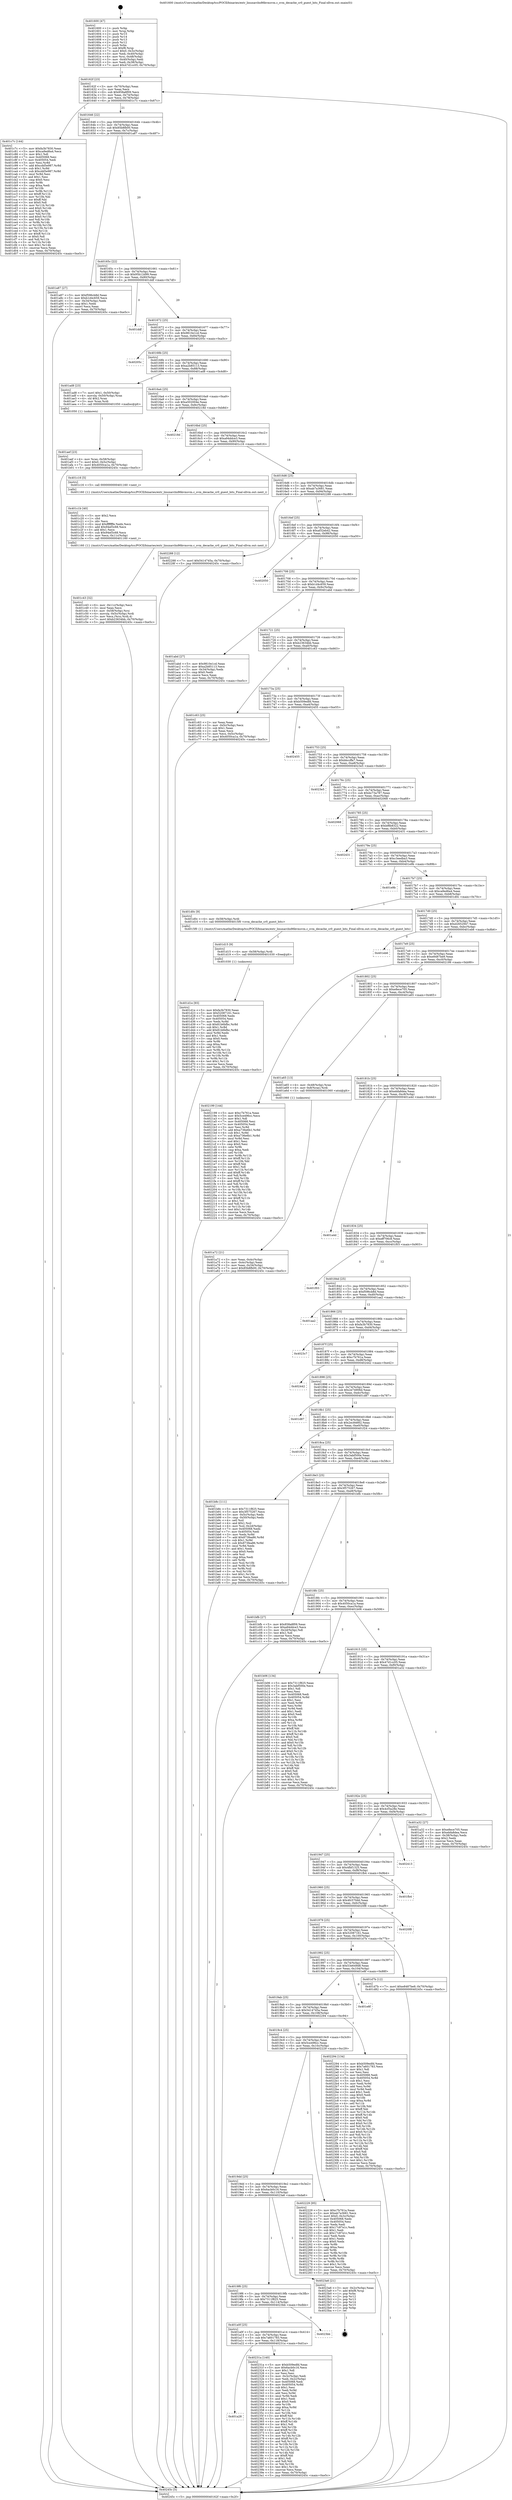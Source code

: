 digraph "0x401600" {
  label = "0x401600 (/mnt/c/Users/mathe/Desktop/tcc/POCII/binaries/extr_linuxarchx86kvmsvm.c_svm_decache_cr0_guest_bits_Final-ollvm.out::main(0))"
  labelloc = "t"
  node[shape=record]

  Entry [label="",width=0.3,height=0.3,shape=circle,fillcolor=black,style=filled]
  "0x40162f" [label="{
     0x40162f [23]\l
     | [instrs]\l
     &nbsp;&nbsp;0x40162f \<+3\>: mov -0x70(%rbp),%eax\l
     &nbsp;&nbsp;0x401632 \<+2\>: mov %eax,%ecx\l
     &nbsp;&nbsp;0x401634 \<+6\>: sub $0x858a8f09,%ecx\l
     &nbsp;&nbsp;0x40163a \<+3\>: mov %eax,-0x74(%rbp)\l
     &nbsp;&nbsp;0x40163d \<+3\>: mov %ecx,-0x78(%rbp)\l
     &nbsp;&nbsp;0x401640 \<+6\>: je 0000000000401c7c \<main+0x67c\>\l
  }"]
  "0x401c7c" [label="{
     0x401c7c [144]\l
     | [instrs]\l
     &nbsp;&nbsp;0x401c7c \<+5\>: mov $0xfa3b7830,%eax\l
     &nbsp;&nbsp;0x401c81 \<+5\>: mov $0xca9ed6a4,%ecx\l
     &nbsp;&nbsp;0x401c86 \<+2\>: mov $0x1,%dl\l
     &nbsp;&nbsp;0x401c88 \<+7\>: mov 0x405068,%esi\l
     &nbsp;&nbsp;0x401c8f \<+7\>: mov 0x405054,%edi\l
     &nbsp;&nbsp;0x401c96 \<+3\>: mov %esi,%r8d\l
     &nbsp;&nbsp;0x401c99 \<+7\>: add $0xcdd5e987,%r8d\l
     &nbsp;&nbsp;0x401ca0 \<+4\>: sub $0x1,%r8d\l
     &nbsp;&nbsp;0x401ca4 \<+7\>: sub $0xcdd5e987,%r8d\l
     &nbsp;&nbsp;0x401cab \<+4\>: imul %r8d,%esi\l
     &nbsp;&nbsp;0x401caf \<+3\>: and $0x1,%esi\l
     &nbsp;&nbsp;0x401cb2 \<+3\>: cmp $0x0,%esi\l
     &nbsp;&nbsp;0x401cb5 \<+4\>: sete %r9b\l
     &nbsp;&nbsp;0x401cb9 \<+3\>: cmp $0xa,%edi\l
     &nbsp;&nbsp;0x401cbc \<+4\>: setl %r10b\l
     &nbsp;&nbsp;0x401cc0 \<+3\>: mov %r9b,%r11b\l
     &nbsp;&nbsp;0x401cc3 \<+4\>: xor $0xff,%r11b\l
     &nbsp;&nbsp;0x401cc7 \<+3\>: mov %r10b,%bl\l
     &nbsp;&nbsp;0x401cca \<+3\>: xor $0xff,%bl\l
     &nbsp;&nbsp;0x401ccd \<+3\>: xor $0x0,%dl\l
     &nbsp;&nbsp;0x401cd0 \<+3\>: mov %r11b,%r14b\l
     &nbsp;&nbsp;0x401cd3 \<+4\>: and $0x0,%r14b\l
     &nbsp;&nbsp;0x401cd7 \<+3\>: and %dl,%r9b\l
     &nbsp;&nbsp;0x401cda \<+3\>: mov %bl,%r15b\l
     &nbsp;&nbsp;0x401cdd \<+4\>: and $0x0,%r15b\l
     &nbsp;&nbsp;0x401ce1 \<+3\>: and %dl,%r10b\l
     &nbsp;&nbsp;0x401ce4 \<+3\>: or %r9b,%r14b\l
     &nbsp;&nbsp;0x401ce7 \<+3\>: or %r10b,%r15b\l
     &nbsp;&nbsp;0x401cea \<+3\>: xor %r15b,%r14b\l
     &nbsp;&nbsp;0x401ced \<+3\>: or %bl,%r11b\l
     &nbsp;&nbsp;0x401cf0 \<+4\>: xor $0xff,%r11b\l
     &nbsp;&nbsp;0x401cf4 \<+3\>: or $0x0,%dl\l
     &nbsp;&nbsp;0x401cf7 \<+3\>: and %dl,%r11b\l
     &nbsp;&nbsp;0x401cfa \<+3\>: or %r11b,%r14b\l
     &nbsp;&nbsp;0x401cfd \<+4\>: test $0x1,%r14b\l
     &nbsp;&nbsp;0x401d01 \<+3\>: cmovne %ecx,%eax\l
     &nbsp;&nbsp;0x401d04 \<+3\>: mov %eax,-0x70(%rbp)\l
     &nbsp;&nbsp;0x401d07 \<+5\>: jmp 000000000040245c \<main+0xe5c\>\l
  }"]
  "0x401646" [label="{
     0x401646 [22]\l
     | [instrs]\l
     &nbsp;&nbsp;0x401646 \<+5\>: jmp 000000000040164b \<main+0x4b\>\l
     &nbsp;&nbsp;0x40164b \<+3\>: mov -0x74(%rbp),%eax\l
     &nbsp;&nbsp;0x40164e \<+5\>: sub $0x85b8fb00,%eax\l
     &nbsp;&nbsp;0x401653 \<+3\>: mov %eax,-0x7c(%rbp)\l
     &nbsp;&nbsp;0x401656 \<+6\>: je 0000000000401a87 \<main+0x487\>\l
  }"]
  Exit [label="",width=0.3,height=0.3,shape=circle,fillcolor=black,style=filled,peripheries=2]
  "0x401a87" [label="{
     0x401a87 [27]\l
     | [instrs]\l
     &nbsp;&nbsp;0x401a87 \<+5\>: mov $0xf596cb8d,%eax\l
     &nbsp;&nbsp;0x401a8c \<+5\>: mov $0xb1d4c659,%ecx\l
     &nbsp;&nbsp;0x401a91 \<+3\>: mov -0x34(%rbp),%edx\l
     &nbsp;&nbsp;0x401a94 \<+3\>: cmp $0x1,%edx\l
     &nbsp;&nbsp;0x401a97 \<+3\>: cmovl %ecx,%eax\l
     &nbsp;&nbsp;0x401a9a \<+3\>: mov %eax,-0x70(%rbp)\l
     &nbsp;&nbsp;0x401a9d \<+5\>: jmp 000000000040245c \<main+0xe5c\>\l
  }"]
  "0x40165c" [label="{
     0x40165c [22]\l
     | [instrs]\l
     &nbsp;&nbsp;0x40165c \<+5\>: jmp 0000000000401661 \<main+0x61\>\l
     &nbsp;&nbsp;0x401661 \<+3\>: mov -0x74(%rbp),%eax\l
     &nbsp;&nbsp;0x401664 \<+5\>: sub $0x95b12d99,%eax\l
     &nbsp;&nbsp;0x401669 \<+3\>: mov %eax,-0x80(%rbp)\l
     &nbsp;&nbsp;0x40166c \<+6\>: je 0000000000401ddf \<main+0x7df\>\l
  }"]
  "0x401a28" [label="{
     0x401a28\l
  }", style=dashed]
  "0x401ddf" [label="{
     0x401ddf\l
  }", style=dashed]
  "0x401672" [label="{
     0x401672 [25]\l
     | [instrs]\l
     &nbsp;&nbsp;0x401672 \<+5\>: jmp 0000000000401677 \<main+0x77\>\l
     &nbsp;&nbsp;0x401677 \<+3\>: mov -0x74(%rbp),%eax\l
     &nbsp;&nbsp;0x40167a \<+5\>: sub $0x9810e1cd,%eax\l
     &nbsp;&nbsp;0x40167f \<+6\>: mov %eax,-0x84(%rbp)\l
     &nbsp;&nbsp;0x401685 \<+6\>: je 000000000040205c \<main+0xa5c\>\l
  }"]
  "0x40231a" [label="{
     0x40231a [140]\l
     | [instrs]\l
     &nbsp;&nbsp;0x40231a \<+5\>: mov $0xb509edfd,%eax\l
     &nbsp;&nbsp;0x40231f \<+5\>: mov $0x6acb0c16,%ecx\l
     &nbsp;&nbsp;0x402324 \<+2\>: mov $0x1,%dl\l
     &nbsp;&nbsp;0x402326 \<+2\>: xor %esi,%esi\l
     &nbsp;&nbsp;0x402328 \<+3\>: mov -0x3c(%rbp),%edi\l
     &nbsp;&nbsp;0x40232b \<+3\>: mov %edi,-0x2c(%rbp)\l
     &nbsp;&nbsp;0x40232e \<+7\>: mov 0x405068,%edi\l
     &nbsp;&nbsp;0x402335 \<+8\>: mov 0x405054,%r8d\l
     &nbsp;&nbsp;0x40233d \<+3\>: sub $0x1,%esi\l
     &nbsp;&nbsp;0x402340 \<+3\>: mov %edi,%r9d\l
     &nbsp;&nbsp;0x402343 \<+3\>: add %esi,%r9d\l
     &nbsp;&nbsp;0x402346 \<+4\>: imul %r9d,%edi\l
     &nbsp;&nbsp;0x40234a \<+3\>: and $0x1,%edi\l
     &nbsp;&nbsp;0x40234d \<+3\>: cmp $0x0,%edi\l
     &nbsp;&nbsp;0x402350 \<+4\>: sete %r10b\l
     &nbsp;&nbsp;0x402354 \<+4\>: cmp $0xa,%r8d\l
     &nbsp;&nbsp;0x402358 \<+4\>: setl %r11b\l
     &nbsp;&nbsp;0x40235c \<+3\>: mov %r10b,%bl\l
     &nbsp;&nbsp;0x40235f \<+3\>: xor $0xff,%bl\l
     &nbsp;&nbsp;0x402362 \<+3\>: mov %r11b,%r14b\l
     &nbsp;&nbsp;0x402365 \<+4\>: xor $0xff,%r14b\l
     &nbsp;&nbsp;0x402369 \<+3\>: xor $0x1,%dl\l
     &nbsp;&nbsp;0x40236c \<+3\>: mov %bl,%r15b\l
     &nbsp;&nbsp;0x40236f \<+4\>: and $0xff,%r15b\l
     &nbsp;&nbsp;0x402373 \<+3\>: and %dl,%r10b\l
     &nbsp;&nbsp;0x402376 \<+3\>: mov %r14b,%r12b\l
     &nbsp;&nbsp;0x402379 \<+4\>: and $0xff,%r12b\l
     &nbsp;&nbsp;0x40237d \<+3\>: and %dl,%r11b\l
     &nbsp;&nbsp;0x402380 \<+3\>: or %r10b,%r15b\l
     &nbsp;&nbsp;0x402383 \<+3\>: or %r11b,%r12b\l
     &nbsp;&nbsp;0x402386 \<+3\>: xor %r12b,%r15b\l
     &nbsp;&nbsp;0x402389 \<+3\>: or %r14b,%bl\l
     &nbsp;&nbsp;0x40238c \<+3\>: xor $0xff,%bl\l
     &nbsp;&nbsp;0x40238f \<+3\>: or $0x1,%dl\l
     &nbsp;&nbsp;0x402392 \<+2\>: and %dl,%bl\l
     &nbsp;&nbsp;0x402394 \<+3\>: or %bl,%r15b\l
     &nbsp;&nbsp;0x402397 \<+4\>: test $0x1,%r15b\l
     &nbsp;&nbsp;0x40239b \<+3\>: cmovne %ecx,%eax\l
     &nbsp;&nbsp;0x40239e \<+3\>: mov %eax,-0x70(%rbp)\l
     &nbsp;&nbsp;0x4023a1 \<+5\>: jmp 000000000040245c \<main+0xe5c\>\l
  }"]
  "0x40205c" [label="{
     0x40205c\l
  }", style=dashed]
  "0x40168b" [label="{
     0x40168b [25]\l
     | [instrs]\l
     &nbsp;&nbsp;0x40168b \<+5\>: jmp 0000000000401690 \<main+0x90\>\l
     &nbsp;&nbsp;0x401690 \<+3\>: mov -0x74(%rbp),%eax\l
     &nbsp;&nbsp;0x401693 \<+5\>: sub $0xa2b85113,%eax\l
     &nbsp;&nbsp;0x401698 \<+6\>: mov %eax,-0x88(%rbp)\l
     &nbsp;&nbsp;0x40169e \<+6\>: je 0000000000401ad8 \<main+0x4d8\>\l
  }"]
  "0x401a0f" [label="{
     0x401a0f [25]\l
     | [instrs]\l
     &nbsp;&nbsp;0x401a0f \<+5\>: jmp 0000000000401a14 \<main+0x414\>\l
     &nbsp;&nbsp;0x401a14 \<+3\>: mov -0x74(%rbp),%eax\l
     &nbsp;&nbsp;0x401a17 \<+5\>: sub $0x7a601783,%eax\l
     &nbsp;&nbsp;0x401a1c \<+6\>: mov %eax,-0x118(%rbp)\l
     &nbsp;&nbsp;0x401a22 \<+6\>: je 000000000040231a \<main+0xd1a\>\l
  }"]
  "0x401ad8" [label="{
     0x401ad8 [23]\l
     | [instrs]\l
     &nbsp;&nbsp;0x401ad8 \<+7\>: movl $0x1,-0x50(%rbp)\l
     &nbsp;&nbsp;0x401adf \<+4\>: movslq -0x50(%rbp),%rax\l
     &nbsp;&nbsp;0x401ae3 \<+4\>: shl $0x2,%rax\l
     &nbsp;&nbsp;0x401ae7 \<+3\>: mov %rax,%rdi\l
     &nbsp;&nbsp;0x401aea \<+5\>: call 0000000000401050 \<malloc@plt\>\l
     | [calls]\l
     &nbsp;&nbsp;0x401050 \{1\} (unknown)\l
  }"]
  "0x4016a4" [label="{
     0x4016a4 [25]\l
     | [instrs]\l
     &nbsp;&nbsp;0x4016a4 \<+5\>: jmp 00000000004016a9 \<main+0xa9\>\l
     &nbsp;&nbsp;0x4016a9 \<+3\>: mov -0x74(%rbp),%eax\l
     &nbsp;&nbsp;0x4016ac \<+5\>: sub $0xa502004e,%eax\l
     &nbsp;&nbsp;0x4016b1 \<+6\>: mov %eax,-0x8c(%rbp)\l
     &nbsp;&nbsp;0x4016b7 \<+6\>: je 000000000040218d \<main+0xb8d\>\l
  }"]
  "0x4023bb" [label="{
     0x4023bb\l
  }", style=dashed]
  "0x40218d" [label="{
     0x40218d\l
  }", style=dashed]
  "0x4016bd" [label="{
     0x4016bd [25]\l
     | [instrs]\l
     &nbsp;&nbsp;0x4016bd \<+5\>: jmp 00000000004016c2 \<main+0xc2\>\l
     &nbsp;&nbsp;0x4016c2 \<+3\>: mov -0x74(%rbp),%eax\l
     &nbsp;&nbsp;0x4016c5 \<+5\>: sub $0xa94ddce3,%eax\l
     &nbsp;&nbsp;0x4016ca \<+6\>: mov %eax,-0x90(%rbp)\l
     &nbsp;&nbsp;0x4016d0 \<+6\>: je 0000000000401c16 \<main+0x616\>\l
  }"]
  "0x4019f6" [label="{
     0x4019f6 [25]\l
     | [instrs]\l
     &nbsp;&nbsp;0x4019f6 \<+5\>: jmp 00000000004019fb \<main+0x3fb\>\l
     &nbsp;&nbsp;0x4019fb \<+3\>: mov -0x74(%rbp),%eax\l
     &nbsp;&nbsp;0x4019fe \<+5\>: sub $0x7311f825,%eax\l
     &nbsp;&nbsp;0x401a03 \<+6\>: mov %eax,-0x114(%rbp)\l
     &nbsp;&nbsp;0x401a09 \<+6\>: je 00000000004023bb \<main+0xdbb\>\l
  }"]
  "0x401c16" [label="{
     0x401c16 [5]\l
     | [instrs]\l
     &nbsp;&nbsp;0x401c16 \<+5\>: call 0000000000401160 \<next_i\>\l
     | [calls]\l
     &nbsp;&nbsp;0x401160 \{1\} (/mnt/c/Users/mathe/Desktop/tcc/POCII/binaries/extr_linuxarchx86kvmsvm.c_svm_decache_cr0_guest_bits_Final-ollvm.out::next_i)\l
  }"]
  "0x4016d6" [label="{
     0x4016d6 [25]\l
     | [instrs]\l
     &nbsp;&nbsp;0x4016d6 \<+5\>: jmp 00000000004016db \<main+0xdb\>\l
     &nbsp;&nbsp;0x4016db \<+3\>: mov -0x74(%rbp),%eax\l
     &nbsp;&nbsp;0x4016de \<+5\>: sub $0xab7a3681,%eax\l
     &nbsp;&nbsp;0x4016e3 \<+6\>: mov %eax,-0x94(%rbp)\l
     &nbsp;&nbsp;0x4016e9 \<+6\>: je 0000000000402288 \<main+0xc88\>\l
  }"]
  "0x4023a6" [label="{
     0x4023a6 [21]\l
     | [instrs]\l
     &nbsp;&nbsp;0x4023a6 \<+3\>: mov -0x2c(%rbp),%eax\l
     &nbsp;&nbsp;0x4023a9 \<+7\>: add $0xf8,%rsp\l
     &nbsp;&nbsp;0x4023b0 \<+1\>: pop %rbx\l
     &nbsp;&nbsp;0x4023b1 \<+2\>: pop %r12\l
     &nbsp;&nbsp;0x4023b3 \<+2\>: pop %r13\l
     &nbsp;&nbsp;0x4023b5 \<+2\>: pop %r14\l
     &nbsp;&nbsp;0x4023b7 \<+2\>: pop %r15\l
     &nbsp;&nbsp;0x4023b9 \<+1\>: pop %rbp\l
     &nbsp;&nbsp;0x4023ba \<+1\>: ret\l
  }"]
  "0x402288" [label="{
     0x402288 [12]\l
     | [instrs]\l
     &nbsp;&nbsp;0x402288 \<+7\>: movl $0x5414745a,-0x70(%rbp)\l
     &nbsp;&nbsp;0x40228f \<+5\>: jmp 000000000040245c \<main+0xe5c\>\l
  }"]
  "0x4016ef" [label="{
     0x4016ef [25]\l
     | [instrs]\l
     &nbsp;&nbsp;0x4016ef \<+5\>: jmp 00000000004016f4 \<main+0xf4\>\l
     &nbsp;&nbsp;0x4016f4 \<+3\>: mov -0x74(%rbp),%eax\l
     &nbsp;&nbsp;0x4016f7 \<+5\>: sub $0xaf32eb42,%eax\l
     &nbsp;&nbsp;0x4016fc \<+6\>: mov %eax,-0x98(%rbp)\l
     &nbsp;&nbsp;0x401702 \<+6\>: je 0000000000402050 \<main+0xa50\>\l
  }"]
  "0x4019dd" [label="{
     0x4019dd [25]\l
     | [instrs]\l
     &nbsp;&nbsp;0x4019dd \<+5\>: jmp 00000000004019e2 \<main+0x3e2\>\l
     &nbsp;&nbsp;0x4019e2 \<+3\>: mov -0x74(%rbp),%eax\l
     &nbsp;&nbsp;0x4019e5 \<+5\>: sub $0x6acb0c16,%eax\l
     &nbsp;&nbsp;0x4019ea \<+6\>: mov %eax,-0x110(%rbp)\l
     &nbsp;&nbsp;0x4019f0 \<+6\>: je 00000000004023a6 \<main+0xda6\>\l
  }"]
  "0x402050" [label="{
     0x402050\l
  }", style=dashed]
  "0x401708" [label="{
     0x401708 [25]\l
     | [instrs]\l
     &nbsp;&nbsp;0x401708 \<+5\>: jmp 000000000040170d \<main+0x10d\>\l
     &nbsp;&nbsp;0x40170d \<+3\>: mov -0x74(%rbp),%eax\l
     &nbsp;&nbsp;0x401710 \<+5\>: sub $0xb1d4c659,%eax\l
     &nbsp;&nbsp;0x401715 \<+6\>: mov %eax,-0x9c(%rbp)\l
     &nbsp;&nbsp;0x40171b \<+6\>: je 0000000000401abd \<main+0x4bd\>\l
  }"]
  "0x402229" [label="{
     0x402229 [95]\l
     | [instrs]\l
     &nbsp;&nbsp;0x402229 \<+5\>: mov $0xc7b761a,%eax\l
     &nbsp;&nbsp;0x40222e \<+5\>: mov $0xab7a3681,%ecx\l
     &nbsp;&nbsp;0x402233 \<+7\>: movl $0x0,-0x3c(%rbp)\l
     &nbsp;&nbsp;0x40223a \<+7\>: mov 0x405068,%edx\l
     &nbsp;&nbsp;0x402241 \<+7\>: mov 0x405054,%esi\l
     &nbsp;&nbsp;0x402248 \<+2\>: mov %edx,%edi\l
     &nbsp;&nbsp;0x40224a \<+6\>: add $0x17c87e1c,%edi\l
     &nbsp;&nbsp;0x402250 \<+3\>: sub $0x1,%edi\l
     &nbsp;&nbsp;0x402253 \<+6\>: sub $0x17c87e1c,%edi\l
     &nbsp;&nbsp;0x402259 \<+3\>: imul %edi,%edx\l
     &nbsp;&nbsp;0x40225c \<+3\>: and $0x1,%edx\l
     &nbsp;&nbsp;0x40225f \<+3\>: cmp $0x0,%edx\l
     &nbsp;&nbsp;0x402262 \<+4\>: sete %r8b\l
     &nbsp;&nbsp;0x402266 \<+3\>: cmp $0xa,%esi\l
     &nbsp;&nbsp;0x402269 \<+4\>: setl %r9b\l
     &nbsp;&nbsp;0x40226d \<+3\>: mov %r8b,%r10b\l
     &nbsp;&nbsp;0x402270 \<+3\>: and %r9b,%r10b\l
     &nbsp;&nbsp;0x402273 \<+3\>: xor %r9b,%r8b\l
     &nbsp;&nbsp;0x402276 \<+3\>: or %r8b,%r10b\l
     &nbsp;&nbsp;0x402279 \<+4\>: test $0x1,%r10b\l
     &nbsp;&nbsp;0x40227d \<+3\>: cmovne %ecx,%eax\l
     &nbsp;&nbsp;0x402280 \<+3\>: mov %eax,-0x70(%rbp)\l
     &nbsp;&nbsp;0x402283 \<+5\>: jmp 000000000040245c \<main+0xe5c\>\l
  }"]
  "0x401abd" [label="{
     0x401abd [27]\l
     | [instrs]\l
     &nbsp;&nbsp;0x401abd \<+5\>: mov $0x9810e1cd,%eax\l
     &nbsp;&nbsp;0x401ac2 \<+5\>: mov $0xa2b85113,%ecx\l
     &nbsp;&nbsp;0x401ac7 \<+3\>: mov -0x34(%rbp),%edx\l
     &nbsp;&nbsp;0x401aca \<+3\>: cmp $0x0,%edx\l
     &nbsp;&nbsp;0x401acd \<+3\>: cmove %ecx,%eax\l
     &nbsp;&nbsp;0x401ad0 \<+3\>: mov %eax,-0x70(%rbp)\l
     &nbsp;&nbsp;0x401ad3 \<+5\>: jmp 000000000040245c \<main+0xe5c\>\l
  }"]
  "0x401721" [label="{
     0x401721 [25]\l
     | [instrs]\l
     &nbsp;&nbsp;0x401721 \<+5\>: jmp 0000000000401726 \<main+0x126\>\l
     &nbsp;&nbsp;0x401726 \<+3\>: mov -0x74(%rbp),%eax\l
     &nbsp;&nbsp;0x401729 \<+5\>: sub $0xb23634bb,%eax\l
     &nbsp;&nbsp;0x40172e \<+6\>: mov %eax,-0xa0(%rbp)\l
     &nbsp;&nbsp;0x401734 \<+6\>: je 0000000000401c63 \<main+0x663\>\l
  }"]
  "0x4019c4" [label="{
     0x4019c4 [25]\l
     | [instrs]\l
     &nbsp;&nbsp;0x4019c4 \<+5\>: jmp 00000000004019c9 \<main+0x3c9\>\l
     &nbsp;&nbsp;0x4019c9 \<+3\>: mov -0x74(%rbp),%eax\l
     &nbsp;&nbsp;0x4019cc \<+5\>: sub $0x5ce496cc,%eax\l
     &nbsp;&nbsp;0x4019d1 \<+6\>: mov %eax,-0x10c(%rbp)\l
     &nbsp;&nbsp;0x4019d7 \<+6\>: je 0000000000402229 \<main+0xc29\>\l
  }"]
  "0x401c63" [label="{
     0x401c63 [25]\l
     | [instrs]\l
     &nbsp;&nbsp;0x401c63 \<+2\>: xor %eax,%eax\l
     &nbsp;&nbsp;0x401c65 \<+3\>: mov -0x5c(%rbp),%ecx\l
     &nbsp;&nbsp;0x401c68 \<+3\>: sub $0x1,%eax\l
     &nbsp;&nbsp;0x401c6b \<+2\>: sub %eax,%ecx\l
     &nbsp;&nbsp;0x401c6d \<+3\>: mov %ecx,-0x5c(%rbp)\l
     &nbsp;&nbsp;0x401c70 \<+7\>: movl $0x4050ca1a,-0x70(%rbp)\l
     &nbsp;&nbsp;0x401c77 \<+5\>: jmp 000000000040245c \<main+0xe5c\>\l
  }"]
  "0x40173a" [label="{
     0x40173a [25]\l
     | [instrs]\l
     &nbsp;&nbsp;0x40173a \<+5\>: jmp 000000000040173f \<main+0x13f\>\l
     &nbsp;&nbsp;0x40173f \<+3\>: mov -0x74(%rbp),%eax\l
     &nbsp;&nbsp;0x401742 \<+5\>: sub $0xb509edfd,%eax\l
     &nbsp;&nbsp;0x401747 \<+6\>: mov %eax,-0xa4(%rbp)\l
     &nbsp;&nbsp;0x40174d \<+6\>: je 0000000000402455 \<main+0xe55\>\l
  }"]
  "0x402294" [label="{
     0x402294 [134]\l
     | [instrs]\l
     &nbsp;&nbsp;0x402294 \<+5\>: mov $0xb509edfd,%eax\l
     &nbsp;&nbsp;0x402299 \<+5\>: mov $0x7a601783,%ecx\l
     &nbsp;&nbsp;0x40229e \<+2\>: mov $0x1,%dl\l
     &nbsp;&nbsp;0x4022a0 \<+2\>: xor %esi,%esi\l
     &nbsp;&nbsp;0x4022a2 \<+7\>: mov 0x405068,%edi\l
     &nbsp;&nbsp;0x4022a9 \<+8\>: mov 0x405054,%r8d\l
     &nbsp;&nbsp;0x4022b1 \<+3\>: sub $0x1,%esi\l
     &nbsp;&nbsp;0x4022b4 \<+3\>: mov %edi,%r9d\l
     &nbsp;&nbsp;0x4022b7 \<+3\>: add %esi,%r9d\l
     &nbsp;&nbsp;0x4022ba \<+4\>: imul %r9d,%edi\l
     &nbsp;&nbsp;0x4022be \<+3\>: and $0x1,%edi\l
     &nbsp;&nbsp;0x4022c1 \<+3\>: cmp $0x0,%edi\l
     &nbsp;&nbsp;0x4022c4 \<+4\>: sete %r10b\l
     &nbsp;&nbsp;0x4022c8 \<+4\>: cmp $0xa,%r8d\l
     &nbsp;&nbsp;0x4022cc \<+4\>: setl %r11b\l
     &nbsp;&nbsp;0x4022d0 \<+3\>: mov %r10b,%bl\l
     &nbsp;&nbsp;0x4022d3 \<+3\>: xor $0xff,%bl\l
     &nbsp;&nbsp;0x4022d6 \<+3\>: mov %r11b,%r14b\l
     &nbsp;&nbsp;0x4022d9 \<+4\>: xor $0xff,%r14b\l
     &nbsp;&nbsp;0x4022dd \<+3\>: xor $0x0,%dl\l
     &nbsp;&nbsp;0x4022e0 \<+3\>: mov %bl,%r15b\l
     &nbsp;&nbsp;0x4022e3 \<+4\>: and $0x0,%r15b\l
     &nbsp;&nbsp;0x4022e7 \<+3\>: and %dl,%r10b\l
     &nbsp;&nbsp;0x4022ea \<+3\>: mov %r14b,%r12b\l
     &nbsp;&nbsp;0x4022ed \<+4\>: and $0x0,%r12b\l
     &nbsp;&nbsp;0x4022f1 \<+3\>: and %dl,%r11b\l
     &nbsp;&nbsp;0x4022f4 \<+3\>: or %r10b,%r15b\l
     &nbsp;&nbsp;0x4022f7 \<+3\>: or %r11b,%r12b\l
     &nbsp;&nbsp;0x4022fa \<+3\>: xor %r12b,%r15b\l
     &nbsp;&nbsp;0x4022fd \<+3\>: or %r14b,%bl\l
     &nbsp;&nbsp;0x402300 \<+3\>: xor $0xff,%bl\l
     &nbsp;&nbsp;0x402303 \<+3\>: or $0x0,%dl\l
     &nbsp;&nbsp;0x402306 \<+2\>: and %dl,%bl\l
     &nbsp;&nbsp;0x402308 \<+3\>: or %bl,%r15b\l
     &nbsp;&nbsp;0x40230b \<+4\>: test $0x1,%r15b\l
     &nbsp;&nbsp;0x40230f \<+3\>: cmovne %ecx,%eax\l
     &nbsp;&nbsp;0x402312 \<+3\>: mov %eax,-0x70(%rbp)\l
     &nbsp;&nbsp;0x402315 \<+5\>: jmp 000000000040245c \<main+0xe5c\>\l
  }"]
  "0x402455" [label="{
     0x402455\l
  }", style=dashed]
  "0x401753" [label="{
     0x401753 [25]\l
     | [instrs]\l
     &nbsp;&nbsp;0x401753 \<+5\>: jmp 0000000000401758 \<main+0x158\>\l
     &nbsp;&nbsp;0x401758 \<+3\>: mov -0x74(%rbp),%eax\l
     &nbsp;&nbsp;0x40175b \<+5\>: sub $0xbbccffa7,%eax\l
     &nbsp;&nbsp;0x401760 \<+6\>: mov %eax,-0xa8(%rbp)\l
     &nbsp;&nbsp;0x401766 \<+6\>: je 00000000004023e5 \<main+0xde5\>\l
  }"]
  "0x4019ab" [label="{
     0x4019ab [25]\l
     | [instrs]\l
     &nbsp;&nbsp;0x4019ab \<+5\>: jmp 00000000004019b0 \<main+0x3b0\>\l
     &nbsp;&nbsp;0x4019b0 \<+3\>: mov -0x74(%rbp),%eax\l
     &nbsp;&nbsp;0x4019b3 \<+5\>: sub $0x5414745a,%eax\l
     &nbsp;&nbsp;0x4019b8 \<+6\>: mov %eax,-0x108(%rbp)\l
     &nbsp;&nbsp;0x4019be \<+6\>: je 0000000000402294 \<main+0xc94\>\l
  }"]
  "0x4023e5" [label="{
     0x4023e5\l
  }", style=dashed]
  "0x40176c" [label="{
     0x40176c [25]\l
     | [instrs]\l
     &nbsp;&nbsp;0x40176c \<+5\>: jmp 0000000000401771 \<main+0x171\>\l
     &nbsp;&nbsp;0x401771 \<+3\>: mov -0x74(%rbp),%eax\l
     &nbsp;&nbsp;0x401774 \<+5\>: sub $0xbc73a787,%eax\l
     &nbsp;&nbsp;0x401779 \<+6\>: mov %eax,-0xac(%rbp)\l
     &nbsp;&nbsp;0x40177f \<+6\>: je 0000000000402068 \<main+0xa68\>\l
  }"]
  "0x401e8f" [label="{
     0x401e8f\l
  }", style=dashed]
  "0x402068" [label="{
     0x402068\l
  }", style=dashed]
  "0x401785" [label="{
     0x401785 [25]\l
     | [instrs]\l
     &nbsp;&nbsp;0x401785 \<+5\>: jmp 000000000040178a \<main+0x18a\>\l
     &nbsp;&nbsp;0x40178a \<+3\>: mov -0x74(%rbp),%eax\l
     &nbsp;&nbsp;0x40178d \<+5\>: sub $0xbf8b8322,%eax\l
     &nbsp;&nbsp;0x401792 \<+6\>: mov %eax,-0xb0(%rbp)\l
     &nbsp;&nbsp;0x401798 \<+6\>: je 0000000000402431 \<main+0xe31\>\l
  }"]
  "0x401992" [label="{
     0x401992 [25]\l
     | [instrs]\l
     &nbsp;&nbsp;0x401992 \<+5\>: jmp 0000000000401997 \<main+0x397\>\l
     &nbsp;&nbsp;0x401997 \<+3\>: mov -0x74(%rbp),%eax\l
     &nbsp;&nbsp;0x40199a \<+5\>: sub $0x53e649d8,%eax\l
     &nbsp;&nbsp;0x40199f \<+6\>: mov %eax,-0x104(%rbp)\l
     &nbsp;&nbsp;0x4019a5 \<+6\>: je 0000000000401e8f \<main+0x88f\>\l
  }"]
  "0x402431" [label="{
     0x402431\l
  }", style=dashed]
  "0x40179e" [label="{
     0x40179e [25]\l
     | [instrs]\l
     &nbsp;&nbsp;0x40179e \<+5\>: jmp 00000000004017a3 \<main+0x1a3\>\l
     &nbsp;&nbsp;0x4017a3 \<+3\>: mov -0x74(%rbp),%eax\l
     &nbsp;&nbsp;0x4017a6 \<+5\>: sub $0xc3eedba3,%eax\l
     &nbsp;&nbsp;0x4017ab \<+6\>: mov %eax,-0xb4(%rbp)\l
     &nbsp;&nbsp;0x4017b1 \<+6\>: je 0000000000401e9b \<main+0x89b\>\l
  }"]
  "0x401d7b" [label="{
     0x401d7b [12]\l
     | [instrs]\l
     &nbsp;&nbsp;0x401d7b \<+7\>: movl $0xe8487be9,-0x70(%rbp)\l
     &nbsp;&nbsp;0x401d82 \<+5\>: jmp 000000000040245c \<main+0xe5c\>\l
  }"]
  "0x401e9b" [label="{
     0x401e9b\l
  }", style=dashed]
  "0x4017b7" [label="{
     0x4017b7 [25]\l
     | [instrs]\l
     &nbsp;&nbsp;0x4017b7 \<+5\>: jmp 00000000004017bc \<main+0x1bc\>\l
     &nbsp;&nbsp;0x4017bc \<+3\>: mov -0x74(%rbp),%eax\l
     &nbsp;&nbsp;0x4017bf \<+5\>: sub $0xca9ed6a4,%eax\l
     &nbsp;&nbsp;0x4017c4 \<+6\>: mov %eax,-0xb8(%rbp)\l
     &nbsp;&nbsp;0x4017ca \<+6\>: je 0000000000401d0c \<main+0x70c\>\l
  }"]
  "0x401979" [label="{
     0x401979 [25]\l
     | [instrs]\l
     &nbsp;&nbsp;0x401979 \<+5\>: jmp 000000000040197e \<main+0x37e\>\l
     &nbsp;&nbsp;0x40197e \<+3\>: mov -0x74(%rbp),%eax\l
     &nbsp;&nbsp;0x401981 \<+5\>: sub $0x52087161,%eax\l
     &nbsp;&nbsp;0x401986 \<+6\>: mov %eax,-0x100(%rbp)\l
     &nbsp;&nbsp;0x40198c \<+6\>: je 0000000000401d7b \<main+0x77b\>\l
  }"]
  "0x401d0c" [label="{
     0x401d0c [9]\l
     | [instrs]\l
     &nbsp;&nbsp;0x401d0c \<+4\>: mov -0x58(%rbp),%rdi\l
     &nbsp;&nbsp;0x401d10 \<+5\>: call 00000000004015f0 \<svm_decache_cr0_guest_bits\>\l
     | [calls]\l
     &nbsp;&nbsp;0x4015f0 \{1\} (/mnt/c/Users/mathe/Desktop/tcc/POCII/binaries/extr_linuxarchx86kvmsvm.c_svm_decache_cr0_guest_bits_Final-ollvm.out::svm_decache_cr0_guest_bits)\l
  }"]
  "0x4017d0" [label="{
     0x4017d0 [25]\l
     | [instrs]\l
     &nbsp;&nbsp;0x4017d0 \<+5\>: jmp 00000000004017d5 \<main+0x1d5\>\l
     &nbsp;&nbsp;0x4017d5 \<+3\>: mov -0x74(%rbp),%eax\l
     &nbsp;&nbsp;0x4017d8 \<+5\>: sub $0xd2652947,%eax\l
     &nbsp;&nbsp;0x4017dd \<+6\>: mov %eax,-0xbc(%rbp)\l
     &nbsp;&nbsp;0x4017e3 \<+6\>: je 0000000000401eb6 \<main+0x8b6\>\l
  }"]
  "0x4020f8" [label="{
     0x4020f8\l
  }", style=dashed]
  "0x401eb6" [label="{
     0x401eb6\l
  }", style=dashed]
  "0x4017e9" [label="{
     0x4017e9 [25]\l
     | [instrs]\l
     &nbsp;&nbsp;0x4017e9 \<+5\>: jmp 00000000004017ee \<main+0x1ee\>\l
     &nbsp;&nbsp;0x4017ee \<+3\>: mov -0x74(%rbp),%eax\l
     &nbsp;&nbsp;0x4017f1 \<+5\>: sub $0xe8487be9,%eax\l
     &nbsp;&nbsp;0x4017f6 \<+6\>: mov %eax,-0xc0(%rbp)\l
     &nbsp;&nbsp;0x4017fc \<+6\>: je 0000000000402199 \<main+0xb99\>\l
  }"]
  "0x401960" [label="{
     0x401960 [25]\l
     | [instrs]\l
     &nbsp;&nbsp;0x401960 \<+5\>: jmp 0000000000401965 \<main+0x365\>\l
     &nbsp;&nbsp;0x401965 \<+3\>: mov -0x74(%rbp),%eax\l
     &nbsp;&nbsp;0x401968 \<+5\>: sub $0x4fc570dd,%eax\l
     &nbsp;&nbsp;0x40196d \<+6\>: mov %eax,-0xfc(%rbp)\l
     &nbsp;&nbsp;0x401973 \<+6\>: je 00000000004020f8 \<main+0xaf8\>\l
  }"]
  "0x402199" [label="{
     0x402199 [144]\l
     | [instrs]\l
     &nbsp;&nbsp;0x402199 \<+5\>: mov $0xc7b761a,%eax\l
     &nbsp;&nbsp;0x40219e \<+5\>: mov $0x5ce496cc,%ecx\l
     &nbsp;&nbsp;0x4021a3 \<+2\>: mov $0x1,%dl\l
     &nbsp;&nbsp;0x4021a5 \<+7\>: mov 0x405068,%esi\l
     &nbsp;&nbsp;0x4021ac \<+7\>: mov 0x405054,%edi\l
     &nbsp;&nbsp;0x4021b3 \<+3\>: mov %esi,%r8d\l
     &nbsp;&nbsp;0x4021b6 \<+7\>: add $0xa736e6b1,%r8d\l
     &nbsp;&nbsp;0x4021bd \<+4\>: sub $0x1,%r8d\l
     &nbsp;&nbsp;0x4021c1 \<+7\>: sub $0xa736e6b1,%r8d\l
     &nbsp;&nbsp;0x4021c8 \<+4\>: imul %r8d,%esi\l
     &nbsp;&nbsp;0x4021cc \<+3\>: and $0x1,%esi\l
     &nbsp;&nbsp;0x4021cf \<+3\>: cmp $0x0,%esi\l
     &nbsp;&nbsp;0x4021d2 \<+4\>: sete %r9b\l
     &nbsp;&nbsp;0x4021d6 \<+3\>: cmp $0xa,%edi\l
     &nbsp;&nbsp;0x4021d9 \<+4\>: setl %r10b\l
     &nbsp;&nbsp;0x4021dd \<+3\>: mov %r9b,%r11b\l
     &nbsp;&nbsp;0x4021e0 \<+4\>: xor $0xff,%r11b\l
     &nbsp;&nbsp;0x4021e4 \<+3\>: mov %r10b,%bl\l
     &nbsp;&nbsp;0x4021e7 \<+3\>: xor $0xff,%bl\l
     &nbsp;&nbsp;0x4021ea \<+3\>: xor $0x1,%dl\l
     &nbsp;&nbsp;0x4021ed \<+3\>: mov %r11b,%r14b\l
     &nbsp;&nbsp;0x4021f0 \<+4\>: and $0xff,%r14b\l
     &nbsp;&nbsp;0x4021f4 \<+3\>: and %dl,%r9b\l
     &nbsp;&nbsp;0x4021f7 \<+3\>: mov %bl,%r15b\l
     &nbsp;&nbsp;0x4021fa \<+4\>: and $0xff,%r15b\l
     &nbsp;&nbsp;0x4021fe \<+3\>: and %dl,%r10b\l
     &nbsp;&nbsp;0x402201 \<+3\>: or %r9b,%r14b\l
     &nbsp;&nbsp;0x402204 \<+3\>: or %r10b,%r15b\l
     &nbsp;&nbsp;0x402207 \<+3\>: xor %r15b,%r14b\l
     &nbsp;&nbsp;0x40220a \<+3\>: or %bl,%r11b\l
     &nbsp;&nbsp;0x40220d \<+4\>: xor $0xff,%r11b\l
     &nbsp;&nbsp;0x402211 \<+3\>: or $0x1,%dl\l
     &nbsp;&nbsp;0x402214 \<+3\>: and %dl,%r11b\l
     &nbsp;&nbsp;0x402217 \<+3\>: or %r11b,%r14b\l
     &nbsp;&nbsp;0x40221a \<+4\>: test $0x1,%r14b\l
     &nbsp;&nbsp;0x40221e \<+3\>: cmovne %ecx,%eax\l
     &nbsp;&nbsp;0x402221 \<+3\>: mov %eax,-0x70(%rbp)\l
     &nbsp;&nbsp;0x402224 \<+5\>: jmp 000000000040245c \<main+0xe5c\>\l
  }"]
  "0x401802" [label="{
     0x401802 [25]\l
     | [instrs]\l
     &nbsp;&nbsp;0x401802 \<+5\>: jmp 0000000000401807 \<main+0x207\>\l
     &nbsp;&nbsp;0x401807 \<+3\>: mov -0x74(%rbp),%eax\l
     &nbsp;&nbsp;0x40180a \<+5\>: sub $0xe8ece705,%eax\l
     &nbsp;&nbsp;0x40180f \<+6\>: mov %eax,-0xc4(%rbp)\l
     &nbsp;&nbsp;0x401815 \<+6\>: je 0000000000401a65 \<main+0x465\>\l
  }"]
  "0x401fb4" [label="{
     0x401fb4\l
  }", style=dashed]
  "0x401a65" [label="{
     0x401a65 [13]\l
     | [instrs]\l
     &nbsp;&nbsp;0x401a65 \<+4\>: mov -0x48(%rbp),%rax\l
     &nbsp;&nbsp;0x401a69 \<+4\>: mov 0x8(%rax),%rdi\l
     &nbsp;&nbsp;0x401a6d \<+5\>: call 0000000000401060 \<atoi@plt\>\l
     | [calls]\l
     &nbsp;&nbsp;0x401060 \{1\} (unknown)\l
  }"]
  "0x40181b" [label="{
     0x40181b [25]\l
     | [instrs]\l
     &nbsp;&nbsp;0x40181b \<+5\>: jmp 0000000000401820 \<main+0x220\>\l
     &nbsp;&nbsp;0x401820 \<+3\>: mov -0x74(%rbp),%eax\l
     &nbsp;&nbsp;0x401823 \<+5\>: sub $0xebfa8dea,%eax\l
     &nbsp;&nbsp;0x401828 \<+6\>: mov %eax,-0xc8(%rbp)\l
     &nbsp;&nbsp;0x40182e \<+6\>: je 0000000000401a4d \<main+0x44d\>\l
  }"]
  "0x401947" [label="{
     0x401947 [25]\l
     | [instrs]\l
     &nbsp;&nbsp;0x401947 \<+5\>: jmp 000000000040194c \<main+0x34c\>\l
     &nbsp;&nbsp;0x40194c \<+3\>: mov -0x74(%rbp),%eax\l
     &nbsp;&nbsp;0x40194f \<+5\>: sub $0x4fbf1325,%eax\l
     &nbsp;&nbsp;0x401954 \<+6\>: mov %eax,-0xf8(%rbp)\l
     &nbsp;&nbsp;0x40195a \<+6\>: je 0000000000401fb4 \<main+0x9b4\>\l
  }"]
  "0x401a4d" [label="{
     0x401a4d\l
  }", style=dashed]
  "0x401834" [label="{
     0x401834 [25]\l
     | [instrs]\l
     &nbsp;&nbsp;0x401834 \<+5\>: jmp 0000000000401839 \<main+0x239\>\l
     &nbsp;&nbsp;0x401839 \<+3\>: mov -0x74(%rbp),%eax\l
     &nbsp;&nbsp;0x40183c \<+5\>: sub $0xeff706c8,%eax\l
     &nbsp;&nbsp;0x401841 \<+6\>: mov %eax,-0xcc(%rbp)\l
     &nbsp;&nbsp;0x401847 \<+6\>: je 0000000000401f03 \<main+0x903\>\l
  }"]
  "0x402413" [label="{
     0x402413\l
  }", style=dashed]
  "0x401f03" [label="{
     0x401f03\l
  }", style=dashed]
  "0x40184d" [label="{
     0x40184d [25]\l
     | [instrs]\l
     &nbsp;&nbsp;0x40184d \<+5\>: jmp 0000000000401852 \<main+0x252\>\l
     &nbsp;&nbsp;0x401852 \<+3\>: mov -0x74(%rbp),%eax\l
     &nbsp;&nbsp;0x401855 \<+5\>: sub $0xf596cb8d,%eax\l
     &nbsp;&nbsp;0x40185a \<+6\>: mov %eax,-0xd0(%rbp)\l
     &nbsp;&nbsp;0x401860 \<+6\>: je 0000000000401aa2 \<main+0x4a2\>\l
  }"]
  "0x401d1e" [label="{
     0x401d1e [93]\l
     | [instrs]\l
     &nbsp;&nbsp;0x401d1e \<+5\>: mov $0xfa3b7830,%eax\l
     &nbsp;&nbsp;0x401d23 \<+5\>: mov $0x52087161,%ecx\l
     &nbsp;&nbsp;0x401d28 \<+7\>: mov 0x405068,%edx\l
     &nbsp;&nbsp;0x401d2f \<+7\>: mov 0x405054,%esi\l
     &nbsp;&nbsp;0x401d36 \<+3\>: mov %edx,%r8d\l
     &nbsp;&nbsp;0x401d39 \<+7\>: sub $0x81b6bfbc,%r8d\l
     &nbsp;&nbsp;0x401d40 \<+4\>: sub $0x1,%r8d\l
     &nbsp;&nbsp;0x401d44 \<+7\>: add $0x81b6bfbc,%r8d\l
     &nbsp;&nbsp;0x401d4b \<+4\>: imul %r8d,%edx\l
     &nbsp;&nbsp;0x401d4f \<+3\>: and $0x1,%edx\l
     &nbsp;&nbsp;0x401d52 \<+3\>: cmp $0x0,%edx\l
     &nbsp;&nbsp;0x401d55 \<+4\>: sete %r9b\l
     &nbsp;&nbsp;0x401d59 \<+3\>: cmp $0xa,%esi\l
     &nbsp;&nbsp;0x401d5c \<+4\>: setl %r10b\l
     &nbsp;&nbsp;0x401d60 \<+3\>: mov %r9b,%r11b\l
     &nbsp;&nbsp;0x401d63 \<+3\>: and %r10b,%r11b\l
     &nbsp;&nbsp;0x401d66 \<+3\>: xor %r10b,%r9b\l
     &nbsp;&nbsp;0x401d69 \<+3\>: or %r9b,%r11b\l
     &nbsp;&nbsp;0x401d6c \<+4\>: test $0x1,%r11b\l
     &nbsp;&nbsp;0x401d70 \<+3\>: cmovne %ecx,%eax\l
     &nbsp;&nbsp;0x401d73 \<+3\>: mov %eax,-0x70(%rbp)\l
     &nbsp;&nbsp;0x401d76 \<+5\>: jmp 000000000040245c \<main+0xe5c\>\l
  }"]
  "0x401aa2" [label="{
     0x401aa2\l
  }", style=dashed]
  "0x401866" [label="{
     0x401866 [25]\l
     | [instrs]\l
     &nbsp;&nbsp;0x401866 \<+5\>: jmp 000000000040186b \<main+0x26b\>\l
     &nbsp;&nbsp;0x40186b \<+3\>: mov -0x74(%rbp),%eax\l
     &nbsp;&nbsp;0x40186e \<+5\>: sub $0xfa3b7830,%eax\l
     &nbsp;&nbsp;0x401873 \<+6\>: mov %eax,-0xd4(%rbp)\l
     &nbsp;&nbsp;0x401879 \<+6\>: je 00000000004023c7 \<main+0xdc7\>\l
  }"]
  "0x401d15" [label="{
     0x401d15 [9]\l
     | [instrs]\l
     &nbsp;&nbsp;0x401d15 \<+4\>: mov -0x58(%rbp),%rdi\l
     &nbsp;&nbsp;0x401d19 \<+5\>: call 0000000000401030 \<free@plt\>\l
     | [calls]\l
     &nbsp;&nbsp;0x401030 \{1\} (unknown)\l
  }"]
  "0x4023c7" [label="{
     0x4023c7\l
  }", style=dashed]
  "0x40187f" [label="{
     0x40187f [25]\l
     | [instrs]\l
     &nbsp;&nbsp;0x40187f \<+5\>: jmp 0000000000401884 \<main+0x284\>\l
     &nbsp;&nbsp;0x401884 \<+3\>: mov -0x74(%rbp),%eax\l
     &nbsp;&nbsp;0x401887 \<+5\>: sub $0xc7b761a,%eax\l
     &nbsp;&nbsp;0x40188c \<+6\>: mov %eax,-0xd8(%rbp)\l
     &nbsp;&nbsp;0x401892 \<+6\>: je 0000000000402442 \<main+0xe42\>\l
  }"]
  "0x401c43" [label="{
     0x401c43 [32]\l
     | [instrs]\l
     &nbsp;&nbsp;0x401c43 \<+6\>: mov -0x11c(%rbp),%ecx\l
     &nbsp;&nbsp;0x401c49 \<+3\>: imul %eax,%ecx\l
     &nbsp;&nbsp;0x401c4c \<+4\>: mov -0x58(%rbp),%rsi\l
     &nbsp;&nbsp;0x401c50 \<+4\>: movslq -0x5c(%rbp),%rdi\l
     &nbsp;&nbsp;0x401c54 \<+3\>: mov %ecx,(%rsi,%rdi,4)\l
     &nbsp;&nbsp;0x401c57 \<+7\>: movl $0xb23634bb,-0x70(%rbp)\l
     &nbsp;&nbsp;0x401c5e \<+5\>: jmp 000000000040245c \<main+0xe5c\>\l
  }"]
  "0x402442" [label="{
     0x402442\l
  }", style=dashed]
  "0x401898" [label="{
     0x401898 [25]\l
     | [instrs]\l
     &nbsp;&nbsp;0x401898 \<+5\>: jmp 000000000040189d \<main+0x29d\>\l
     &nbsp;&nbsp;0x40189d \<+3\>: mov -0x74(%rbp),%eax\l
     &nbsp;&nbsp;0x4018a0 \<+5\>: sub $0x2e74906d,%eax\l
     &nbsp;&nbsp;0x4018a5 \<+6\>: mov %eax,-0xdc(%rbp)\l
     &nbsp;&nbsp;0x4018ab \<+6\>: je 0000000000401d87 \<main+0x787\>\l
  }"]
  "0x401c1b" [label="{
     0x401c1b [40]\l
     | [instrs]\l
     &nbsp;&nbsp;0x401c1b \<+5\>: mov $0x2,%ecx\l
     &nbsp;&nbsp;0x401c20 \<+1\>: cltd\l
     &nbsp;&nbsp;0x401c21 \<+2\>: idiv %ecx\l
     &nbsp;&nbsp;0x401c23 \<+6\>: imul $0xfffffffe,%edx,%ecx\l
     &nbsp;&nbsp;0x401c29 \<+6\>: add $0x94ef3c68,%ecx\l
     &nbsp;&nbsp;0x401c2f \<+3\>: add $0x1,%ecx\l
     &nbsp;&nbsp;0x401c32 \<+6\>: sub $0x94ef3c68,%ecx\l
     &nbsp;&nbsp;0x401c38 \<+6\>: mov %ecx,-0x11c(%rbp)\l
     &nbsp;&nbsp;0x401c3e \<+5\>: call 0000000000401160 \<next_i\>\l
     | [calls]\l
     &nbsp;&nbsp;0x401160 \{1\} (/mnt/c/Users/mathe/Desktop/tcc/POCII/binaries/extr_linuxarchx86kvmsvm.c_svm_decache_cr0_guest_bits_Final-ollvm.out::next_i)\l
  }"]
  "0x401d87" [label="{
     0x401d87\l
  }", style=dashed]
  "0x4018b1" [label="{
     0x4018b1 [25]\l
     | [instrs]\l
     &nbsp;&nbsp;0x4018b1 \<+5\>: jmp 00000000004018b6 \<main+0x2b6\>\l
     &nbsp;&nbsp;0x4018b6 \<+3\>: mov -0x74(%rbp),%eax\l
     &nbsp;&nbsp;0x4018b9 \<+5\>: sub $0x2ec84662,%eax\l
     &nbsp;&nbsp;0x4018be \<+6\>: mov %eax,-0xe0(%rbp)\l
     &nbsp;&nbsp;0x4018c4 \<+6\>: je 0000000000401f24 \<main+0x924\>\l
  }"]
  "0x401aef" [label="{
     0x401aef [23]\l
     | [instrs]\l
     &nbsp;&nbsp;0x401aef \<+4\>: mov %rax,-0x58(%rbp)\l
     &nbsp;&nbsp;0x401af3 \<+7\>: movl $0x0,-0x5c(%rbp)\l
     &nbsp;&nbsp;0x401afa \<+7\>: movl $0x4050ca1a,-0x70(%rbp)\l
     &nbsp;&nbsp;0x401b01 \<+5\>: jmp 000000000040245c \<main+0xe5c\>\l
  }"]
  "0x401f24" [label="{
     0x401f24\l
  }", style=dashed]
  "0x4018ca" [label="{
     0x4018ca [25]\l
     | [instrs]\l
     &nbsp;&nbsp;0x4018ca \<+5\>: jmp 00000000004018cf \<main+0x2cf\>\l
     &nbsp;&nbsp;0x4018cf \<+3\>: mov -0x74(%rbp),%eax\l
     &nbsp;&nbsp;0x4018d2 \<+5\>: sub $0x3abf500e,%eax\l
     &nbsp;&nbsp;0x4018d7 \<+6\>: mov %eax,-0xe4(%rbp)\l
     &nbsp;&nbsp;0x4018dd \<+6\>: je 0000000000401b8c \<main+0x58c\>\l
  }"]
  "0x401a72" [label="{
     0x401a72 [21]\l
     | [instrs]\l
     &nbsp;&nbsp;0x401a72 \<+3\>: mov %eax,-0x4c(%rbp)\l
     &nbsp;&nbsp;0x401a75 \<+3\>: mov -0x4c(%rbp),%eax\l
     &nbsp;&nbsp;0x401a78 \<+3\>: mov %eax,-0x34(%rbp)\l
     &nbsp;&nbsp;0x401a7b \<+7\>: movl $0x85b8fb00,-0x70(%rbp)\l
     &nbsp;&nbsp;0x401a82 \<+5\>: jmp 000000000040245c \<main+0xe5c\>\l
  }"]
  "0x401b8c" [label="{
     0x401b8c [111]\l
     | [instrs]\l
     &nbsp;&nbsp;0x401b8c \<+5\>: mov $0x7311f825,%eax\l
     &nbsp;&nbsp;0x401b91 \<+5\>: mov $0x3f575267,%ecx\l
     &nbsp;&nbsp;0x401b96 \<+3\>: mov -0x5c(%rbp),%edx\l
     &nbsp;&nbsp;0x401b99 \<+3\>: cmp -0x50(%rbp),%edx\l
     &nbsp;&nbsp;0x401b9c \<+4\>: setl %sil\l
     &nbsp;&nbsp;0x401ba0 \<+4\>: and $0x1,%sil\l
     &nbsp;&nbsp;0x401ba4 \<+4\>: mov %sil,-0x2d(%rbp)\l
     &nbsp;&nbsp;0x401ba8 \<+7\>: mov 0x405068,%edx\l
     &nbsp;&nbsp;0x401baf \<+7\>: mov 0x405054,%edi\l
     &nbsp;&nbsp;0x401bb6 \<+3\>: mov %edx,%r8d\l
     &nbsp;&nbsp;0x401bb9 \<+7\>: add $0x873fea86,%r8d\l
     &nbsp;&nbsp;0x401bc0 \<+4\>: sub $0x1,%r8d\l
     &nbsp;&nbsp;0x401bc4 \<+7\>: sub $0x873fea86,%r8d\l
     &nbsp;&nbsp;0x401bcb \<+4\>: imul %r8d,%edx\l
     &nbsp;&nbsp;0x401bcf \<+3\>: and $0x1,%edx\l
     &nbsp;&nbsp;0x401bd2 \<+3\>: cmp $0x0,%edx\l
     &nbsp;&nbsp;0x401bd5 \<+4\>: sete %sil\l
     &nbsp;&nbsp;0x401bd9 \<+3\>: cmp $0xa,%edi\l
     &nbsp;&nbsp;0x401bdc \<+4\>: setl %r9b\l
     &nbsp;&nbsp;0x401be0 \<+3\>: mov %sil,%r10b\l
     &nbsp;&nbsp;0x401be3 \<+3\>: and %r9b,%r10b\l
     &nbsp;&nbsp;0x401be6 \<+3\>: xor %r9b,%sil\l
     &nbsp;&nbsp;0x401be9 \<+3\>: or %sil,%r10b\l
     &nbsp;&nbsp;0x401bec \<+4\>: test $0x1,%r10b\l
     &nbsp;&nbsp;0x401bf0 \<+3\>: cmovne %ecx,%eax\l
     &nbsp;&nbsp;0x401bf3 \<+3\>: mov %eax,-0x70(%rbp)\l
     &nbsp;&nbsp;0x401bf6 \<+5\>: jmp 000000000040245c \<main+0xe5c\>\l
  }"]
  "0x4018e3" [label="{
     0x4018e3 [25]\l
     | [instrs]\l
     &nbsp;&nbsp;0x4018e3 \<+5\>: jmp 00000000004018e8 \<main+0x2e8\>\l
     &nbsp;&nbsp;0x4018e8 \<+3\>: mov -0x74(%rbp),%eax\l
     &nbsp;&nbsp;0x4018eb \<+5\>: sub $0x3f575267,%eax\l
     &nbsp;&nbsp;0x4018f0 \<+6\>: mov %eax,-0xe8(%rbp)\l
     &nbsp;&nbsp;0x4018f6 \<+6\>: je 0000000000401bfb \<main+0x5fb\>\l
  }"]
  "0x401600" [label="{
     0x401600 [47]\l
     | [instrs]\l
     &nbsp;&nbsp;0x401600 \<+1\>: push %rbp\l
     &nbsp;&nbsp;0x401601 \<+3\>: mov %rsp,%rbp\l
     &nbsp;&nbsp;0x401604 \<+2\>: push %r15\l
     &nbsp;&nbsp;0x401606 \<+2\>: push %r14\l
     &nbsp;&nbsp;0x401608 \<+2\>: push %r13\l
     &nbsp;&nbsp;0x40160a \<+2\>: push %r12\l
     &nbsp;&nbsp;0x40160c \<+1\>: push %rbx\l
     &nbsp;&nbsp;0x40160d \<+7\>: sub $0xf8,%rsp\l
     &nbsp;&nbsp;0x401614 \<+7\>: movl $0x0,-0x3c(%rbp)\l
     &nbsp;&nbsp;0x40161b \<+3\>: mov %edi,-0x40(%rbp)\l
     &nbsp;&nbsp;0x40161e \<+4\>: mov %rsi,-0x48(%rbp)\l
     &nbsp;&nbsp;0x401622 \<+3\>: mov -0x40(%rbp),%edi\l
     &nbsp;&nbsp;0x401625 \<+3\>: mov %edi,-0x38(%rbp)\l
     &nbsp;&nbsp;0x401628 \<+7\>: movl $0x47d1cc05,-0x70(%rbp)\l
  }"]
  "0x401bfb" [label="{
     0x401bfb [27]\l
     | [instrs]\l
     &nbsp;&nbsp;0x401bfb \<+5\>: mov $0x858a8f09,%eax\l
     &nbsp;&nbsp;0x401c00 \<+5\>: mov $0xa94ddce3,%ecx\l
     &nbsp;&nbsp;0x401c05 \<+3\>: mov -0x2d(%rbp),%dl\l
     &nbsp;&nbsp;0x401c08 \<+3\>: test $0x1,%dl\l
     &nbsp;&nbsp;0x401c0b \<+3\>: cmovne %ecx,%eax\l
     &nbsp;&nbsp;0x401c0e \<+3\>: mov %eax,-0x70(%rbp)\l
     &nbsp;&nbsp;0x401c11 \<+5\>: jmp 000000000040245c \<main+0xe5c\>\l
  }"]
  "0x4018fc" [label="{
     0x4018fc [25]\l
     | [instrs]\l
     &nbsp;&nbsp;0x4018fc \<+5\>: jmp 0000000000401901 \<main+0x301\>\l
     &nbsp;&nbsp;0x401901 \<+3\>: mov -0x74(%rbp),%eax\l
     &nbsp;&nbsp;0x401904 \<+5\>: sub $0x4050ca1a,%eax\l
     &nbsp;&nbsp;0x401909 \<+6\>: mov %eax,-0xec(%rbp)\l
     &nbsp;&nbsp;0x40190f \<+6\>: je 0000000000401b06 \<main+0x506\>\l
  }"]
  "0x40245c" [label="{
     0x40245c [5]\l
     | [instrs]\l
     &nbsp;&nbsp;0x40245c \<+5\>: jmp 000000000040162f \<main+0x2f\>\l
  }"]
  "0x401b06" [label="{
     0x401b06 [134]\l
     | [instrs]\l
     &nbsp;&nbsp;0x401b06 \<+5\>: mov $0x7311f825,%eax\l
     &nbsp;&nbsp;0x401b0b \<+5\>: mov $0x3abf500e,%ecx\l
     &nbsp;&nbsp;0x401b10 \<+2\>: mov $0x1,%dl\l
     &nbsp;&nbsp;0x401b12 \<+2\>: xor %esi,%esi\l
     &nbsp;&nbsp;0x401b14 \<+7\>: mov 0x405068,%edi\l
     &nbsp;&nbsp;0x401b1b \<+8\>: mov 0x405054,%r8d\l
     &nbsp;&nbsp;0x401b23 \<+3\>: sub $0x1,%esi\l
     &nbsp;&nbsp;0x401b26 \<+3\>: mov %edi,%r9d\l
     &nbsp;&nbsp;0x401b29 \<+3\>: add %esi,%r9d\l
     &nbsp;&nbsp;0x401b2c \<+4\>: imul %r9d,%edi\l
     &nbsp;&nbsp;0x401b30 \<+3\>: and $0x1,%edi\l
     &nbsp;&nbsp;0x401b33 \<+3\>: cmp $0x0,%edi\l
     &nbsp;&nbsp;0x401b36 \<+4\>: sete %r10b\l
     &nbsp;&nbsp;0x401b3a \<+4\>: cmp $0xa,%r8d\l
     &nbsp;&nbsp;0x401b3e \<+4\>: setl %r11b\l
     &nbsp;&nbsp;0x401b42 \<+3\>: mov %r10b,%bl\l
     &nbsp;&nbsp;0x401b45 \<+3\>: xor $0xff,%bl\l
     &nbsp;&nbsp;0x401b48 \<+3\>: mov %r11b,%r14b\l
     &nbsp;&nbsp;0x401b4b \<+4\>: xor $0xff,%r14b\l
     &nbsp;&nbsp;0x401b4f \<+3\>: xor $0x0,%dl\l
     &nbsp;&nbsp;0x401b52 \<+3\>: mov %bl,%r15b\l
     &nbsp;&nbsp;0x401b55 \<+4\>: and $0x0,%r15b\l
     &nbsp;&nbsp;0x401b59 \<+3\>: and %dl,%r10b\l
     &nbsp;&nbsp;0x401b5c \<+3\>: mov %r14b,%r12b\l
     &nbsp;&nbsp;0x401b5f \<+4\>: and $0x0,%r12b\l
     &nbsp;&nbsp;0x401b63 \<+3\>: and %dl,%r11b\l
     &nbsp;&nbsp;0x401b66 \<+3\>: or %r10b,%r15b\l
     &nbsp;&nbsp;0x401b69 \<+3\>: or %r11b,%r12b\l
     &nbsp;&nbsp;0x401b6c \<+3\>: xor %r12b,%r15b\l
     &nbsp;&nbsp;0x401b6f \<+3\>: or %r14b,%bl\l
     &nbsp;&nbsp;0x401b72 \<+3\>: xor $0xff,%bl\l
     &nbsp;&nbsp;0x401b75 \<+3\>: or $0x0,%dl\l
     &nbsp;&nbsp;0x401b78 \<+2\>: and %dl,%bl\l
     &nbsp;&nbsp;0x401b7a \<+3\>: or %bl,%r15b\l
     &nbsp;&nbsp;0x401b7d \<+4\>: test $0x1,%r15b\l
     &nbsp;&nbsp;0x401b81 \<+3\>: cmovne %ecx,%eax\l
     &nbsp;&nbsp;0x401b84 \<+3\>: mov %eax,-0x70(%rbp)\l
     &nbsp;&nbsp;0x401b87 \<+5\>: jmp 000000000040245c \<main+0xe5c\>\l
  }"]
  "0x401915" [label="{
     0x401915 [25]\l
     | [instrs]\l
     &nbsp;&nbsp;0x401915 \<+5\>: jmp 000000000040191a \<main+0x31a\>\l
     &nbsp;&nbsp;0x40191a \<+3\>: mov -0x74(%rbp),%eax\l
     &nbsp;&nbsp;0x40191d \<+5\>: sub $0x47d1cc05,%eax\l
     &nbsp;&nbsp;0x401922 \<+6\>: mov %eax,-0xf0(%rbp)\l
     &nbsp;&nbsp;0x401928 \<+6\>: je 0000000000401a32 \<main+0x432\>\l
  }"]
  "0x40192e" [label="{
     0x40192e [25]\l
     | [instrs]\l
     &nbsp;&nbsp;0x40192e \<+5\>: jmp 0000000000401933 \<main+0x333\>\l
     &nbsp;&nbsp;0x401933 \<+3\>: mov -0x74(%rbp),%eax\l
     &nbsp;&nbsp;0x401936 \<+5\>: sub $0x4cf3a28e,%eax\l
     &nbsp;&nbsp;0x40193b \<+6\>: mov %eax,-0xf4(%rbp)\l
     &nbsp;&nbsp;0x401941 \<+6\>: je 0000000000402413 \<main+0xe13\>\l
  }"]
  "0x401a32" [label="{
     0x401a32 [27]\l
     | [instrs]\l
     &nbsp;&nbsp;0x401a32 \<+5\>: mov $0xe8ece705,%eax\l
     &nbsp;&nbsp;0x401a37 \<+5\>: mov $0xebfa8dea,%ecx\l
     &nbsp;&nbsp;0x401a3c \<+3\>: mov -0x38(%rbp),%edx\l
     &nbsp;&nbsp;0x401a3f \<+3\>: cmp $0x2,%edx\l
     &nbsp;&nbsp;0x401a42 \<+3\>: cmovne %ecx,%eax\l
     &nbsp;&nbsp;0x401a45 \<+3\>: mov %eax,-0x70(%rbp)\l
     &nbsp;&nbsp;0x401a48 \<+5\>: jmp 000000000040245c \<main+0xe5c\>\l
  }"]
  Entry -> "0x401600" [label=" 1"]
  "0x40162f" -> "0x401c7c" [label=" 1"]
  "0x40162f" -> "0x401646" [label=" 21"]
  "0x4023a6" -> Exit [label=" 1"]
  "0x401646" -> "0x401a87" [label=" 1"]
  "0x401646" -> "0x40165c" [label=" 20"]
  "0x40231a" -> "0x40245c" [label=" 1"]
  "0x40165c" -> "0x401ddf" [label=" 0"]
  "0x40165c" -> "0x401672" [label=" 20"]
  "0x401a0f" -> "0x401a28" [label=" 0"]
  "0x401672" -> "0x40205c" [label=" 0"]
  "0x401672" -> "0x40168b" [label=" 20"]
  "0x401a0f" -> "0x40231a" [label=" 1"]
  "0x40168b" -> "0x401ad8" [label=" 1"]
  "0x40168b" -> "0x4016a4" [label=" 19"]
  "0x4019f6" -> "0x401a0f" [label=" 1"]
  "0x4016a4" -> "0x40218d" [label=" 0"]
  "0x4016a4" -> "0x4016bd" [label=" 19"]
  "0x4019f6" -> "0x4023bb" [label=" 0"]
  "0x4016bd" -> "0x401c16" [label=" 1"]
  "0x4016bd" -> "0x4016d6" [label=" 18"]
  "0x4019dd" -> "0x4019f6" [label=" 1"]
  "0x4016d6" -> "0x402288" [label=" 1"]
  "0x4016d6" -> "0x4016ef" [label=" 17"]
  "0x4019dd" -> "0x4023a6" [label=" 1"]
  "0x4016ef" -> "0x402050" [label=" 0"]
  "0x4016ef" -> "0x401708" [label=" 17"]
  "0x402294" -> "0x40245c" [label=" 1"]
  "0x401708" -> "0x401abd" [label=" 1"]
  "0x401708" -> "0x401721" [label=" 16"]
  "0x402288" -> "0x40245c" [label=" 1"]
  "0x401721" -> "0x401c63" [label=" 1"]
  "0x401721" -> "0x40173a" [label=" 15"]
  "0x4019c4" -> "0x4019dd" [label=" 2"]
  "0x40173a" -> "0x402455" [label=" 0"]
  "0x40173a" -> "0x401753" [label=" 15"]
  "0x4019c4" -> "0x402229" [label=" 1"]
  "0x401753" -> "0x4023e5" [label=" 0"]
  "0x401753" -> "0x40176c" [label=" 15"]
  "0x4019ab" -> "0x4019c4" [label=" 3"]
  "0x40176c" -> "0x402068" [label=" 0"]
  "0x40176c" -> "0x401785" [label=" 15"]
  "0x4019ab" -> "0x402294" [label=" 1"]
  "0x401785" -> "0x402431" [label=" 0"]
  "0x401785" -> "0x40179e" [label=" 15"]
  "0x401992" -> "0x4019ab" [label=" 4"]
  "0x40179e" -> "0x401e9b" [label=" 0"]
  "0x40179e" -> "0x4017b7" [label=" 15"]
  "0x401992" -> "0x401e8f" [label=" 0"]
  "0x4017b7" -> "0x401d0c" [label=" 1"]
  "0x4017b7" -> "0x4017d0" [label=" 14"]
  "0x402199" -> "0x40245c" [label=" 1"]
  "0x4017d0" -> "0x401eb6" [label=" 0"]
  "0x4017d0" -> "0x4017e9" [label=" 14"]
  "0x401d7b" -> "0x40245c" [label=" 1"]
  "0x4017e9" -> "0x402199" [label=" 1"]
  "0x4017e9" -> "0x401802" [label=" 13"]
  "0x401979" -> "0x401d7b" [label=" 1"]
  "0x401802" -> "0x401a65" [label=" 1"]
  "0x401802" -> "0x40181b" [label=" 12"]
  "0x402229" -> "0x40245c" [label=" 1"]
  "0x40181b" -> "0x401a4d" [label=" 0"]
  "0x40181b" -> "0x401834" [label=" 12"]
  "0x401960" -> "0x4020f8" [label=" 0"]
  "0x401834" -> "0x401f03" [label=" 0"]
  "0x401834" -> "0x40184d" [label=" 12"]
  "0x401979" -> "0x401992" [label=" 4"]
  "0x40184d" -> "0x401aa2" [label=" 0"]
  "0x40184d" -> "0x401866" [label=" 12"]
  "0x401947" -> "0x401fb4" [label=" 0"]
  "0x401866" -> "0x4023c7" [label=" 0"]
  "0x401866" -> "0x40187f" [label=" 12"]
  "0x401960" -> "0x401979" [label=" 5"]
  "0x40187f" -> "0x402442" [label=" 0"]
  "0x40187f" -> "0x401898" [label=" 12"]
  "0x40192e" -> "0x401947" [label=" 5"]
  "0x401898" -> "0x401d87" [label=" 0"]
  "0x401898" -> "0x4018b1" [label=" 12"]
  "0x40192e" -> "0x402413" [label=" 0"]
  "0x4018b1" -> "0x401f24" [label=" 0"]
  "0x4018b1" -> "0x4018ca" [label=" 12"]
  "0x401947" -> "0x401960" [label=" 5"]
  "0x4018ca" -> "0x401b8c" [label=" 2"]
  "0x4018ca" -> "0x4018e3" [label=" 10"]
  "0x401d1e" -> "0x40245c" [label=" 1"]
  "0x4018e3" -> "0x401bfb" [label=" 2"]
  "0x4018e3" -> "0x4018fc" [label=" 8"]
  "0x401d15" -> "0x401d1e" [label=" 1"]
  "0x4018fc" -> "0x401b06" [label=" 2"]
  "0x4018fc" -> "0x401915" [label=" 6"]
  "0x401d0c" -> "0x401d15" [label=" 1"]
  "0x401915" -> "0x401a32" [label=" 1"]
  "0x401915" -> "0x40192e" [label=" 5"]
  "0x401a32" -> "0x40245c" [label=" 1"]
  "0x401600" -> "0x40162f" [label=" 1"]
  "0x40245c" -> "0x40162f" [label=" 21"]
  "0x401a65" -> "0x401a72" [label=" 1"]
  "0x401a72" -> "0x40245c" [label=" 1"]
  "0x401a87" -> "0x40245c" [label=" 1"]
  "0x401abd" -> "0x40245c" [label=" 1"]
  "0x401ad8" -> "0x401aef" [label=" 1"]
  "0x401aef" -> "0x40245c" [label=" 1"]
  "0x401b06" -> "0x40245c" [label=" 2"]
  "0x401b8c" -> "0x40245c" [label=" 2"]
  "0x401bfb" -> "0x40245c" [label=" 2"]
  "0x401c16" -> "0x401c1b" [label=" 1"]
  "0x401c1b" -> "0x401c43" [label=" 1"]
  "0x401c43" -> "0x40245c" [label=" 1"]
  "0x401c63" -> "0x40245c" [label=" 1"]
  "0x401c7c" -> "0x40245c" [label=" 1"]
}
